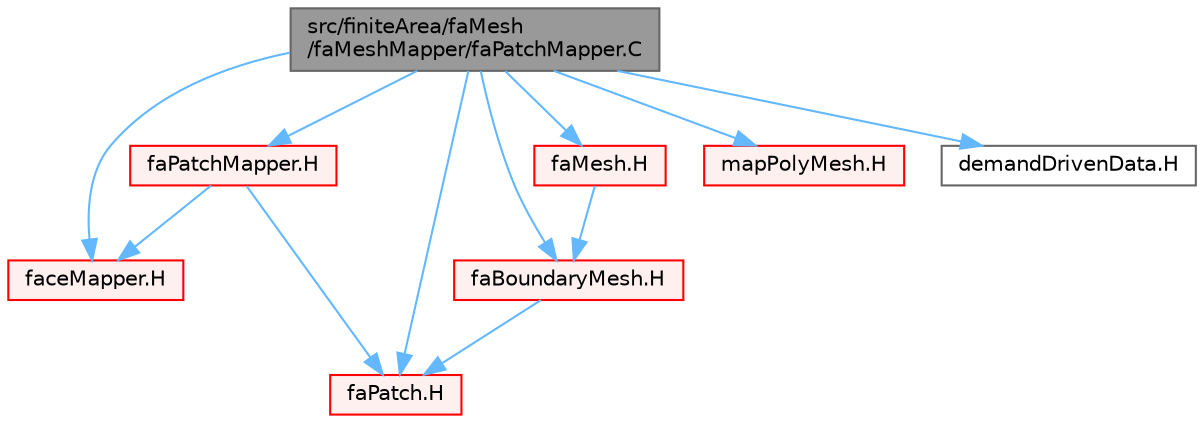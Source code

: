 digraph "src/finiteArea/faMesh/faMeshMapper/faPatchMapper.C"
{
 // LATEX_PDF_SIZE
  bgcolor="transparent";
  edge [fontname=Helvetica,fontsize=10,labelfontname=Helvetica,labelfontsize=10];
  node [fontname=Helvetica,fontsize=10,shape=box,height=0.2,width=0.4];
  Node1 [id="Node000001",label="src/finiteArea/faMesh\l/faMeshMapper/faPatchMapper.C",height=0.2,width=0.4,color="gray40", fillcolor="grey60", style="filled", fontcolor="black",tooltip=" "];
  Node1 -> Node2 [id="edge1_Node000001_Node000002",color="steelblue1",style="solid",tooltip=" "];
  Node2 [id="Node000002",label="faPatchMapper.H",height=0.2,width=0.4,color="red", fillcolor="#FFF0F0", style="filled",URL="$faPatchMapper_8H.html",tooltip=" "];
  Node2 -> Node187 [id="edge2_Node000002_Node000187",color="steelblue1",style="solid",tooltip=" "];
  Node187 [id="Node000187",label="faceMapper.H",height=0.2,width=0.4,color="red", fillcolor="#FFF0F0", style="filled",URL="$faceMapper_8H.html",tooltip=" "];
  Node2 -> Node189 [id="edge3_Node000002_Node000189",color="steelblue1",style="solid",tooltip=" "];
  Node189 [id="Node000189",label="faPatch.H",height=0.2,width=0.4,color="red", fillcolor="#FFF0F0", style="filled",URL="$faPatch_8H.html",tooltip=" "];
  Node1 -> Node189 [id="edge4_Node000001_Node000189",color="steelblue1",style="solid",tooltip=" "];
  Node1 -> Node209 [id="edge5_Node000001_Node000209",color="steelblue1",style="solid",tooltip=" "];
  Node209 [id="Node000209",label="faBoundaryMesh.H",height=0.2,width=0.4,color="red", fillcolor="#FFF0F0", style="filled",URL="$faBoundaryMesh_8H.html",tooltip=" "];
  Node209 -> Node189 [id="edge6_Node000209_Node000189",color="steelblue1",style="solid",tooltip=" "];
  Node1 -> Node221 [id="edge7_Node000001_Node000221",color="steelblue1",style="solid",tooltip=" "];
  Node221 [id="Node000221",label="faMesh.H",height=0.2,width=0.4,color="red", fillcolor="#FFF0F0", style="filled",URL="$faMesh_8H.html",tooltip=" "];
  Node221 -> Node209 [id="edge8_Node000221_Node000209",color="steelblue1",style="solid",tooltip=" "];
  Node1 -> Node355 [id="edge9_Node000001_Node000355",color="steelblue1",style="solid",tooltip=" "];
  Node355 [id="Node000355",label="mapPolyMesh.H",height=0.2,width=0.4,color="red", fillcolor="#FFF0F0", style="filled",URL="$mapPolyMesh_8H.html",tooltip=" "];
  Node1 -> Node187 [id="edge10_Node000001_Node000187",color="steelblue1",style="solid",tooltip=" "];
  Node1 -> Node358 [id="edge11_Node000001_Node000358",color="steelblue1",style="solid",tooltip=" "];
  Node358 [id="Node000358",label="demandDrivenData.H",height=0.2,width=0.4,color="grey40", fillcolor="white", style="filled",URL="$demandDrivenData_8H.html",tooltip="Template functions to aid in the implementation of demand driven data."];
}
